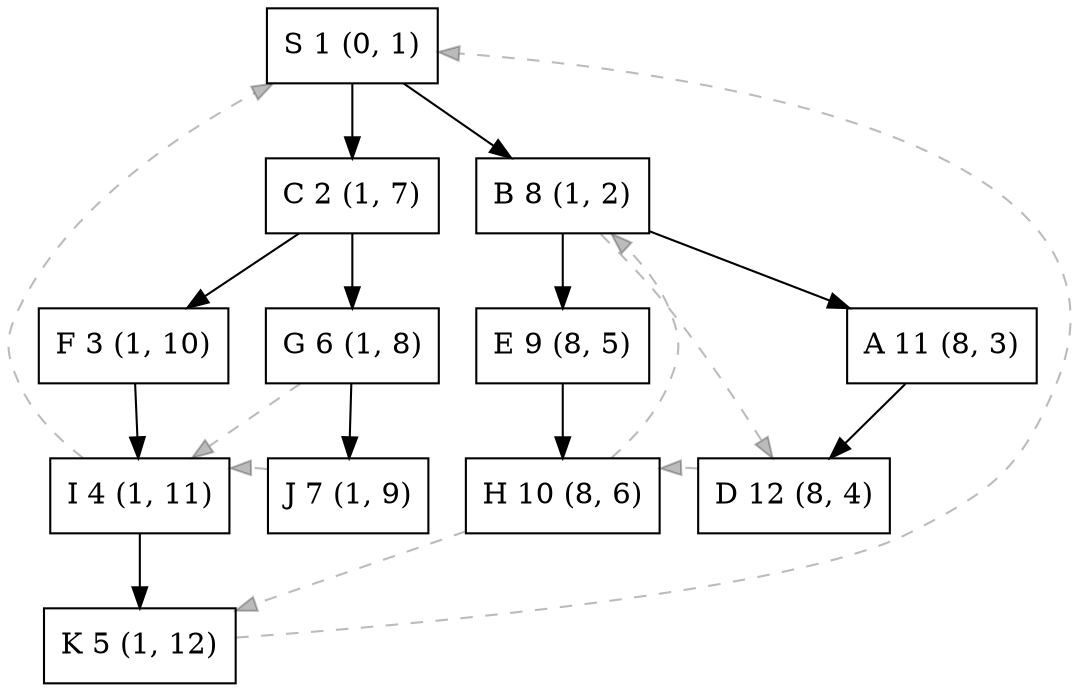 digraph {
  node[shape=rect]
  S[label="S 1 (0, 1)"]
  C[label="C 2 (1, 7)"]
  F[label="F 3 (1, 10)"]
  I[label="I 4 (1, 11)"]
  K[label="K 5 (1, 12)"]
  G[label="G 6 (1, 8)"]
  J[label="J 7 (1, 9)"]
  B[label="B 8 (1, 2)"]
  E[label="E 9 (8, 5)"]
  H[label="H 10 (8, 6)"]
  A[label="A 11 (8, 3)"]
  D[label="D 12 (8, 4)"]
  S->C->F->I->K
  C->G->J
  S->B->E->H
  B->A->D
  {
    rank=same
    C->B[style=invis]
  }
  {
    rank=same
    F->G->E->A[style=invis]
  }
  {
    rank=same
    I->J->H->D[style=invis]
  }
  {
    edge[style=dashed,color="#00000044"]
    K->S[constraint=false]
    I->S
    G->I
    J->I
    H->K[constraint=false]
    H->B[constraint=false]
    B->D->H
  }
}
